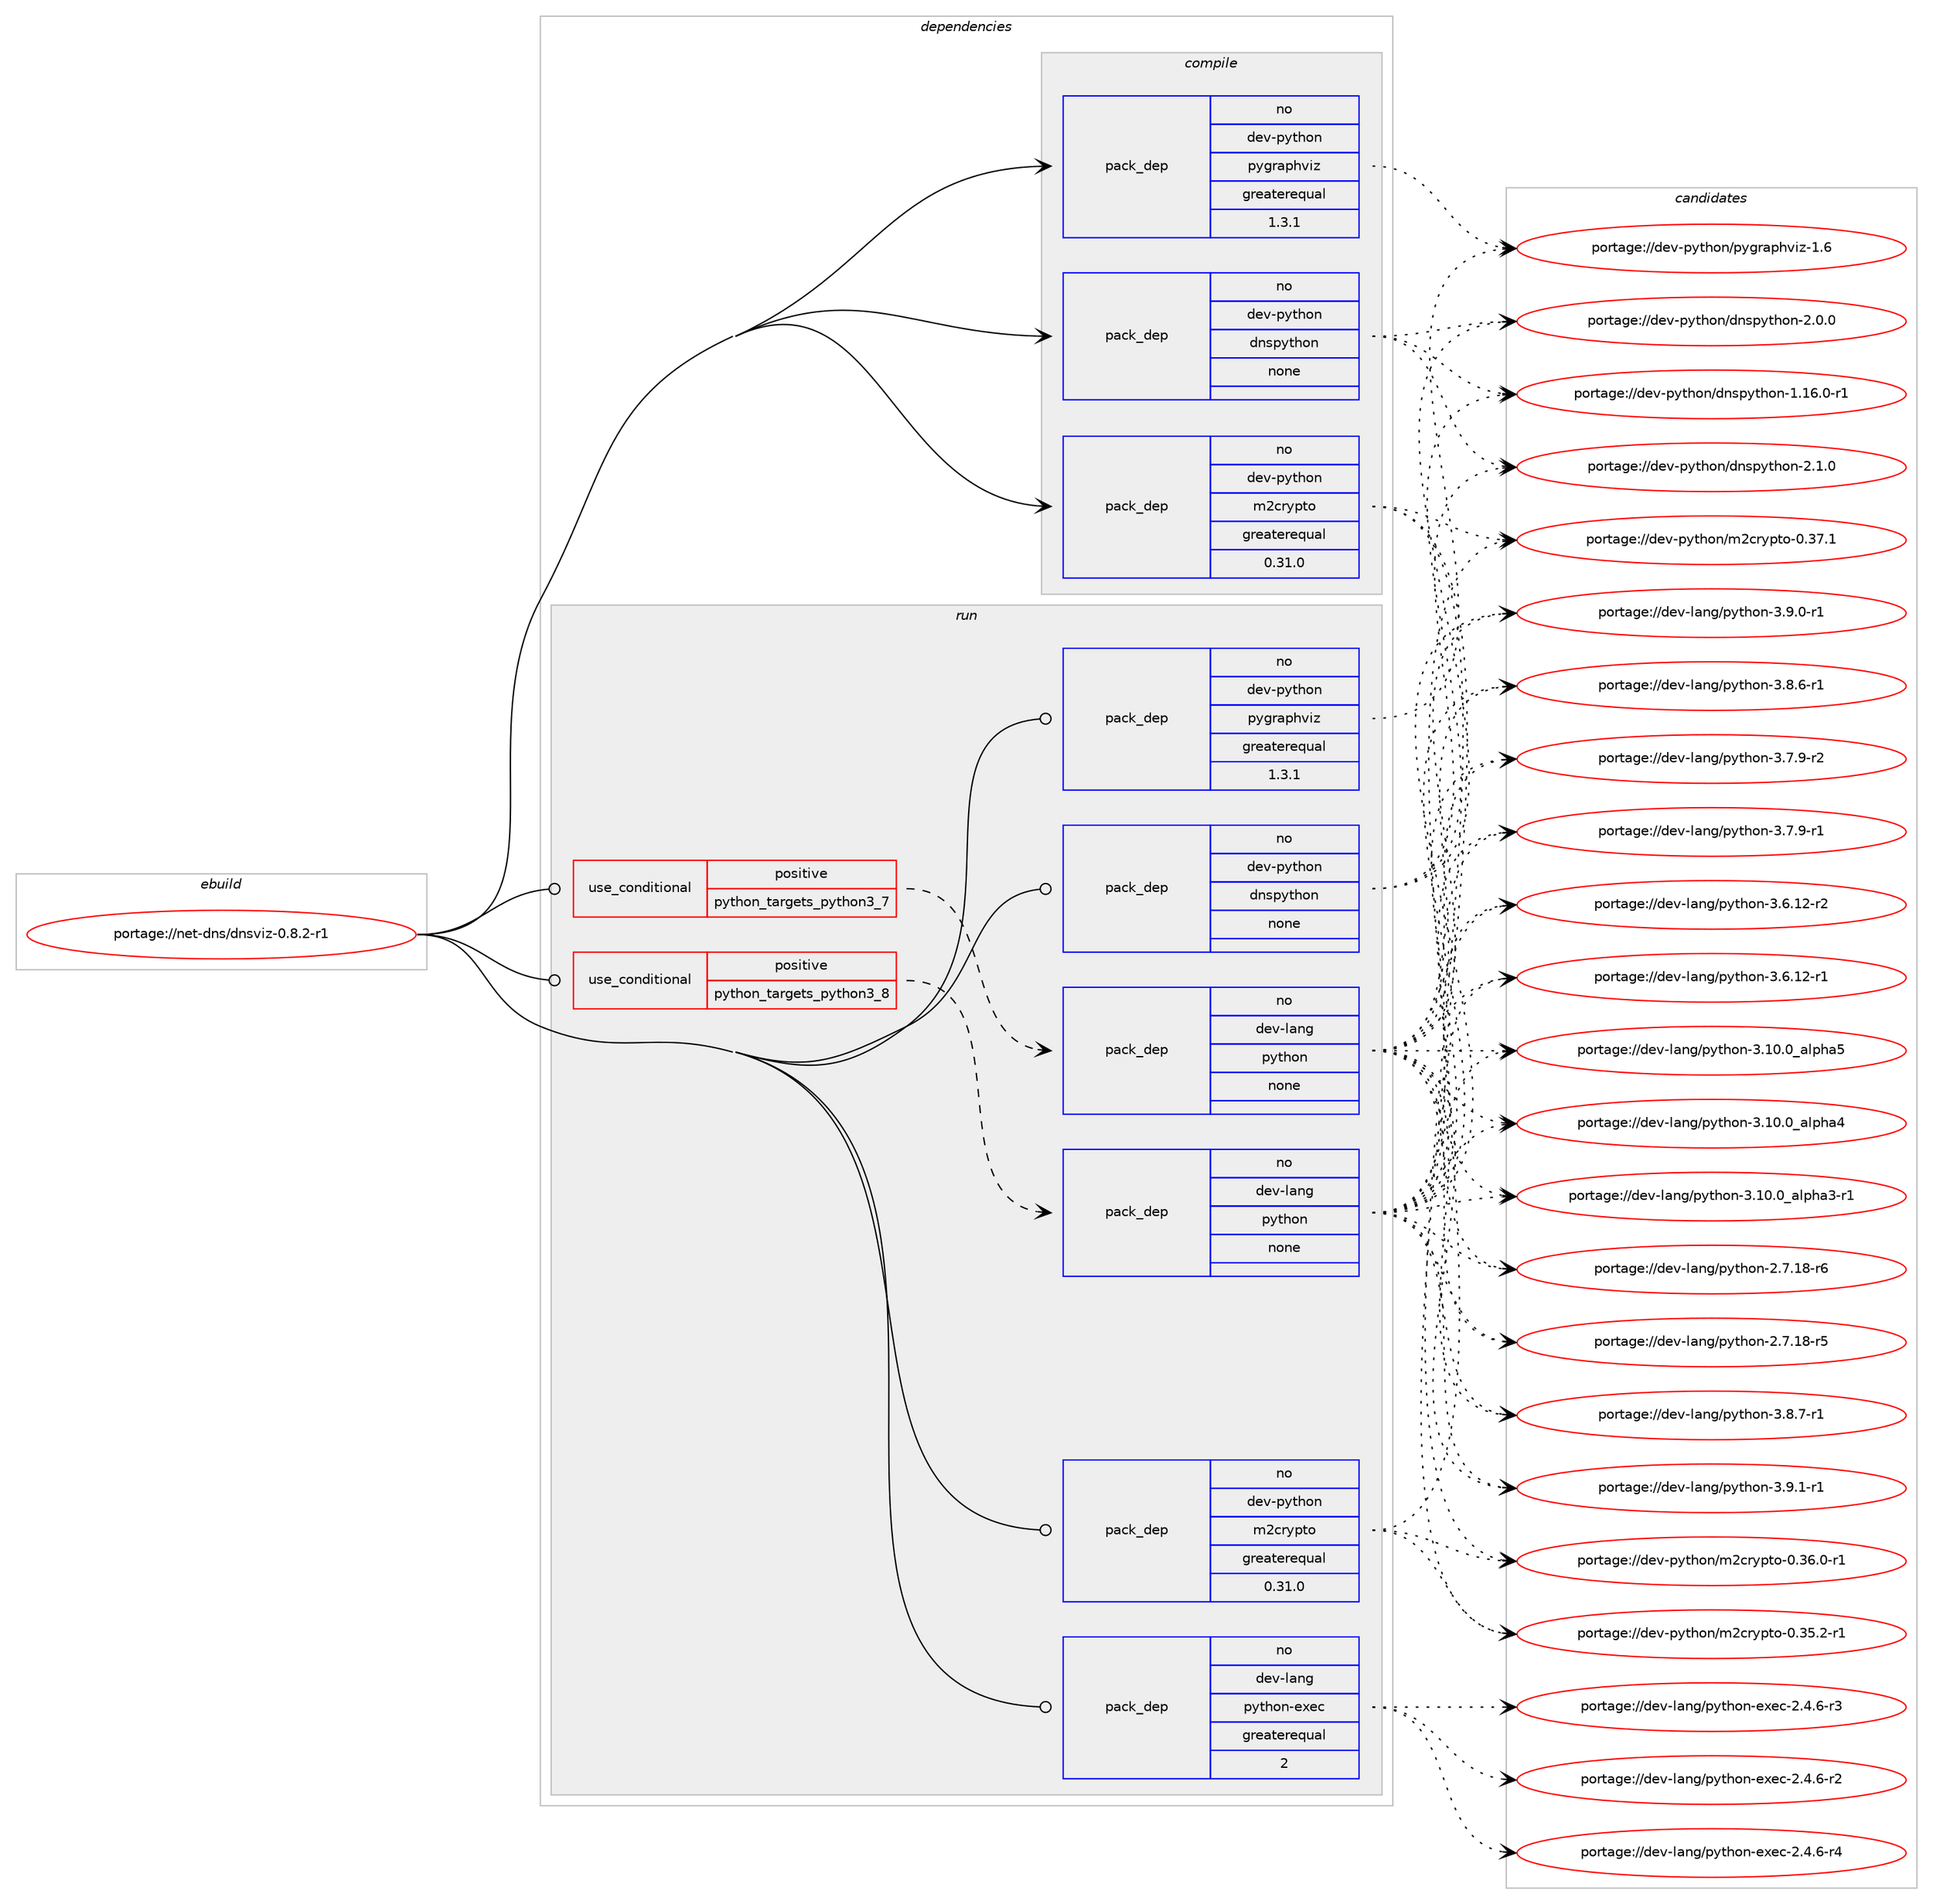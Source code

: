 digraph prolog {

# *************
# Graph options
# *************

newrank=true;
concentrate=true;
compound=true;
graph [rankdir=LR,fontname=Helvetica,fontsize=10,ranksep=1.5];#, ranksep=2.5, nodesep=0.2];
edge  [arrowhead=vee];
node  [fontname=Helvetica,fontsize=10];

# **********
# The ebuild
# **********

subgraph cluster_leftcol {
color=gray;
rank=same;
label=<<i>ebuild</i>>;
id [label="portage://net-dns/dnsviz-0.8.2-r1", color=red, width=4, href="../net-dns/dnsviz-0.8.2-r1.svg"];
}

# ****************
# The dependencies
# ****************

subgraph cluster_midcol {
color=gray;
label=<<i>dependencies</i>>;
subgraph cluster_compile {
fillcolor="#eeeeee";
style=filled;
label=<<i>compile</i>>;
subgraph pack20960 {
dependency30613 [label=<<TABLE BORDER="0" CELLBORDER="1" CELLSPACING="0" CELLPADDING="4" WIDTH="220"><TR><TD ROWSPAN="6" CELLPADDING="30">pack_dep</TD></TR><TR><TD WIDTH="110">no</TD></TR><TR><TD>dev-python</TD></TR><TR><TD>dnspython</TD></TR><TR><TD>none</TD></TR><TR><TD></TD></TR></TABLE>>, shape=none, color=blue];
}
id:e -> dependency30613:w [weight=20,style="solid",arrowhead="vee"];
subgraph pack20961 {
dependency30614 [label=<<TABLE BORDER="0" CELLBORDER="1" CELLSPACING="0" CELLPADDING="4" WIDTH="220"><TR><TD ROWSPAN="6" CELLPADDING="30">pack_dep</TD></TR><TR><TD WIDTH="110">no</TD></TR><TR><TD>dev-python</TD></TR><TR><TD>m2crypto</TD></TR><TR><TD>greaterequal</TD></TR><TR><TD>0.31.0</TD></TR></TABLE>>, shape=none, color=blue];
}
id:e -> dependency30614:w [weight=20,style="solid",arrowhead="vee"];
subgraph pack20962 {
dependency30615 [label=<<TABLE BORDER="0" CELLBORDER="1" CELLSPACING="0" CELLPADDING="4" WIDTH="220"><TR><TD ROWSPAN="6" CELLPADDING="30">pack_dep</TD></TR><TR><TD WIDTH="110">no</TD></TR><TR><TD>dev-python</TD></TR><TR><TD>pygraphviz</TD></TR><TR><TD>greaterequal</TD></TR><TR><TD>1.3.1</TD></TR></TABLE>>, shape=none, color=blue];
}
id:e -> dependency30615:w [weight=20,style="solid",arrowhead="vee"];
}
subgraph cluster_compileandrun {
fillcolor="#eeeeee";
style=filled;
label=<<i>compile and run</i>>;
}
subgraph cluster_run {
fillcolor="#eeeeee";
style=filled;
label=<<i>run</i>>;
subgraph cond9384 {
dependency30616 [label=<<TABLE BORDER="0" CELLBORDER="1" CELLSPACING="0" CELLPADDING="4"><TR><TD ROWSPAN="3" CELLPADDING="10">use_conditional</TD></TR><TR><TD>positive</TD></TR><TR><TD>python_targets_python3_7</TD></TR></TABLE>>, shape=none, color=red];
subgraph pack20963 {
dependency30617 [label=<<TABLE BORDER="0" CELLBORDER="1" CELLSPACING="0" CELLPADDING="4" WIDTH="220"><TR><TD ROWSPAN="6" CELLPADDING="30">pack_dep</TD></TR><TR><TD WIDTH="110">no</TD></TR><TR><TD>dev-lang</TD></TR><TR><TD>python</TD></TR><TR><TD>none</TD></TR><TR><TD></TD></TR></TABLE>>, shape=none, color=blue];
}
dependency30616:e -> dependency30617:w [weight=20,style="dashed",arrowhead="vee"];
}
id:e -> dependency30616:w [weight=20,style="solid",arrowhead="odot"];
subgraph cond9385 {
dependency30618 [label=<<TABLE BORDER="0" CELLBORDER="1" CELLSPACING="0" CELLPADDING="4"><TR><TD ROWSPAN="3" CELLPADDING="10">use_conditional</TD></TR><TR><TD>positive</TD></TR><TR><TD>python_targets_python3_8</TD></TR></TABLE>>, shape=none, color=red];
subgraph pack20964 {
dependency30619 [label=<<TABLE BORDER="0" CELLBORDER="1" CELLSPACING="0" CELLPADDING="4" WIDTH="220"><TR><TD ROWSPAN="6" CELLPADDING="30">pack_dep</TD></TR><TR><TD WIDTH="110">no</TD></TR><TR><TD>dev-lang</TD></TR><TR><TD>python</TD></TR><TR><TD>none</TD></TR><TR><TD></TD></TR></TABLE>>, shape=none, color=blue];
}
dependency30618:e -> dependency30619:w [weight=20,style="dashed",arrowhead="vee"];
}
id:e -> dependency30618:w [weight=20,style="solid",arrowhead="odot"];
subgraph pack20965 {
dependency30620 [label=<<TABLE BORDER="0" CELLBORDER="1" CELLSPACING="0" CELLPADDING="4" WIDTH="220"><TR><TD ROWSPAN="6" CELLPADDING="30">pack_dep</TD></TR><TR><TD WIDTH="110">no</TD></TR><TR><TD>dev-lang</TD></TR><TR><TD>python-exec</TD></TR><TR><TD>greaterequal</TD></TR><TR><TD>2</TD></TR></TABLE>>, shape=none, color=blue];
}
id:e -> dependency30620:w [weight=20,style="solid",arrowhead="odot"];
subgraph pack20966 {
dependency30621 [label=<<TABLE BORDER="0" CELLBORDER="1" CELLSPACING="0" CELLPADDING="4" WIDTH="220"><TR><TD ROWSPAN="6" CELLPADDING="30">pack_dep</TD></TR><TR><TD WIDTH="110">no</TD></TR><TR><TD>dev-python</TD></TR><TR><TD>dnspython</TD></TR><TR><TD>none</TD></TR><TR><TD></TD></TR></TABLE>>, shape=none, color=blue];
}
id:e -> dependency30621:w [weight=20,style="solid",arrowhead="odot"];
subgraph pack20967 {
dependency30622 [label=<<TABLE BORDER="0" CELLBORDER="1" CELLSPACING="0" CELLPADDING="4" WIDTH="220"><TR><TD ROWSPAN="6" CELLPADDING="30">pack_dep</TD></TR><TR><TD WIDTH="110">no</TD></TR><TR><TD>dev-python</TD></TR><TR><TD>m2crypto</TD></TR><TR><TD>greaterequal</TD></TR><TR><TD>0.31.0</TD></TR></TABLE>>, shape=none, color=blue];
}
id:e -> dependency30622:w [weight=20,style="solid",arrowhead="odot"];
subgraph pack20968 {
dependency30623 [label=<<TABLE BORDER="0" CELLBORDER="1" CELLSPACING="0" CELLPADDING="4" WIDTH="220"><TR><TD ROWSPAN="6" CELLPADDING="30">pack_dep</TD></TR><TR><TD WIDTH="110">no</TD></TR><TR><TD>dev-python</TD></TR><TR><TD>pygraphviz</TD></TR><TR><TD>greaterequal</TD></TR><TR><TD>1.3.1</TD></TR></TABLE>>, shape=none, color=blue];
}
id:e -> dependency30623:w [weight=20,style="solid",arrowhead="odot"];
}
}

# **************
# The candidates
# **************

subgraph cluster_choices {
rank=same;
color=gray;
label=<<i>candidates</i>>;

subgraph choice20960 {
color=black;
nodesep=1;
choice1001011184511212111610411111047100110115112121116104111110455046494648 [label="portage://dev-python/dnspython-2.1.0", color=red, width=4,href="../dev-python/dnspython-2.1.0.svg"];
choice1001011184511212111610411111047100110115112121116104111110455046484648 [label="portage://dev-python/dnspython-2.0.0", color=red, width=4,href="../dev-python/dnspython-2.0.0.svg"];
choice1001011184511212111610411111047100110115112121116104111110454946495446484511449 [label="portage://dev-python/dnspython-1.16.0-r1", color=red, width=4,href="../dev-python/dnspython-1.16.0-r1.svg"];
dependency30613:e -> choice1001011184511212111610411111047100110115112121116104111110455046494648:w [style=dotted,weight="100"];
dependency30613:e -> choice1001011184511212111610411111047100110115112121116104111110455046484648:w [style=dotted,weight="100"];
dependency30613:e -> choice1001011184511212111610411111047100110115112121116104111110454946495446484511449:w [style=dotted,weight="100"];
}
subgraph choice20961 {
color=black;
nodesep=1;
choice1001011184511212111610411111047109509911412111211611145484651554649 [label="portage://dev-python/m2crypto-0.37.1", color=red, width=4,href="../dev-python/m2crypto-0.37.1.svg"];
choice10010111845112121116104111110471095099114121112116111454846515446484511449 [label="portage://dev-python/m2crypto-0.36.0-r1", color=red, width=4,href="../dev-python/m2crypto-0.36.0-r1.svg"];
choice10010111845112121116104111110471095099114121112116111454846515346504511449 [label="portage://dev-python/m2crypto-0.35.2-r1", color=red, width=4,href="../dev-python/m2crypto-0.35.2-r1.svg"];
dependency30614:e -> choice1001011184511212111610411111047109509911412111211611145484651554649:w [style=dotted,weight="100"];
dependency30614:e -> choice10010111845112121116104111110471095099114121112116111454846515446484511449:w [style=dotted,weight="100"];
dependency30614:e -> choice10010111845112121116104111110471095099114121112116111454846515346504511449:w [style=dotted,weight="100"];
}
subgraph choice20962 {
color=black;
nodesep=1;
choice10010111845112121116104111110471121211031149711210411810512245494654 [label="portage://dev-python/pygraphviz-1.6", color=red, width=4,href="../dev-python/pygraphviz-1.6.svg"];
dependency30615:e -> choice10010111845112121116104111110471121211031149711210411810512245494654:w [style=dotted,weight="100"];
}
subgraph choice20963 {
color=black;
nodesep=1;
choice1001011184510897110103471121211161041111104551465746494511449 [label="portage://dev-lang/python-3.9.1-r1", color=red, width=4,href="../dev-lang/python-3.9.1-r1.svg"];
choice1001011184510897110103471121211161041111104551465746484511449 [label="portage://dev-lang/python-3.9.0-r1", color=red, width=4,href="../dev-lang/python-3.9.0-r1.svg"];
choice1001011184510897110103471121211161041111104551465646554511449 [label="portage://dev-lang/python-3.8.7-r1", color=red, width=4,href="../dev-lang/python-3.8.7-r1.svg"];
choice1001011184510897110103471121211161041111104551465646544511449 [label="portage://dev-lang/python-3.8.6-r1", color=red, width=4,href="../dev-lang/python-3.8.6-r1.svg"];
choice1001011184510897110103471121211161041111104551465546574511450 [label="portage://dev-lang/python-3.7.9-r2", color=red, width=4,href="../dev-lang/python-3.7.9-r2.svg"];
choice1001011184510897110103471121211161041111104551465546574511449 [label="portage://dev-lang/python-3.7.9-r1", color=red, width=4,href="../dev-lang/python-3.7.9-r1.svg"];
choice100101118451089711010347112121116104111110455146544649504511450 [label="portage://dev-lang/python-3.6.12-r2", color=red, width=4,href="../dev-lang/python-3.6.12-r2.svg"];
choice100101118451089711010347112121116104111110455146544649504511449 [label="portage://dev-lang/python-3.6.12-r1", color=red, width=4,href="../dev-lang/python-3.6.12-r1.svg"];
choice1001011184510897110103471121211161041111104551464948464895971081121049753 [label="portage://dev-lang/python-3.10.0_alpha5", color=red, width=4,href="../dev-lang/python-3.10.0_alpha5.svg"];
choice1001011184510897110103471121211161041111104551464948464895971081121049752 [label="portage://dev-lang/python-3.10.0_alpha4", color=red, width=4,href="../dev-lang/python-3.10.0_alpha4.svg"];
choice10010111845108971101034711212111610411111045514649484648959710811210497514511449 [label="portage://dev-lang/python-3.10.0_alpha3-r1", color=red, width=4,href="../dev-lang/python-3.10.0_alpha3-r1.svg"];
choice100101118451089711010347112121116104111110455046554649564511454 [label="portage://dev-lang/python-2.7.18-r6", color=red, width=4,href="../dev-lang/python-2.7.18-r6.svg"];
choice100101118451089711010347112121116104111110455046554649564511453 [label="portage://dev-lang/python-2.7.18-r5", color=red, width=4,href="../dev-lang/python-2.7.18-r5.svg"];
dependency30617:e -> choice1001011184510897110103471121211161041111104551465746494511449:w [style=dotted,weight="100"];
dependency30617:e -> choice1001011184510897110103471121211161041111104551465746484511449:w [style=dotted,weight="100"];
dependency30617:e -> choice1001011184510897110103471121211161041111104551465646554511449:w [style=dotted,weight="100"];
dependency30617:e -> choice1001011184510897110103471121211161041111104551465646544511449:w [style=dotted,weight="100"];
dependency30617:e -> choice1001011184510897110103471121211161041111104551465546574511450:w [style=dotted,weight="100"];
dependency30617:e -> choice1001011184510897110103471121211161041111104551465546574511449:w [style=dotted,weight="100"];
dependency30617:e -> choice100101118451089711010347112121116104111110455146544649504511450:w [style=dotted,weight="100"];
dependency30617:e -> choice100101118451089711010347112121116104111110455146544649504511449:w [style=dotted,weight="100"];
dependency30617:e -> choice1001011184510897110103471121211161041111104551464948464895971081121049753:w [style=dotted,weight="100"];
dependency30617:e -> choice1001011184510897110103471121211161041111104551464948464895971081121049752:w [style=dotted,weight="100"];
dependency30617:e -> choice10010111845108971101034711212111610411111045514649484648959710811210497514511449:w [style=dotted,weight="100"];
dependency30617:e -> choice100101118451089711010347112121116104111110455046554649564511454:w [style=dotted,weight="100"];
dependency30617:e -> choice100101118451089711010347112121116104111110455046554649564511453:w [style=dotted,weight="100"];
}
subgraph choice20964 {
color=black;
nodesep=1;
choice1001011184510897110103471121211161041111104551465746494511449 [label="portage://dev-lang/python-3.9.1-r1", color=red, width=4,href="../dev-lang/python-3.9.1-r1.svg"];
choice1001011184510897110103471121211161041111104551465746484511449 [label="portage://dev-lang/python-3.9.0-r1", color=red, width=4,href="../dev-lang/python-3.9.0-r1.svg"];
choice1001011184510897110103471121211161041111104551465646554511449 [label="portage://dev-lang/python-3.8.7-r1", color=red, width=4,href="../dev-lang/python-3.8.7-r1.svg"];
choice1001011184510897110103471121211161041111104551465646544511449 [label="portage://dev-lang/python-3.8.6-r1", color=red, width=4,href="../dev-lang/python-3.8.6-r1.svg"];
choice1001011184510897110103471121211161041111104551465546574511450 [label="portage://dev-lang/python-3.7.9-r2", color=red, width=4,href="../dev-lang/python-3.7.9-r2.svg"];
choice1001011184510897110103471121211161041111104551465546574511449 [label="portage://dev-lang/python-3.7.9-r1", color=red, width=4,href="../dev-lang/python-3.7.9-r1.svg"];
choice100101118451089711010347112121116104111110455146544649504511450 [label="portage://dev-lang/python-3.6.12-r2", color=red, width=4,href="../dev-lang/python-3.6.12-r2.svg"];
choice100101118451089711010347112121116104111110455146544649504511449 [label="portage://dev-lang/python-3.6.12-r1", color=red, width=4,href="../dev-lang/python-3.6.12-r1.svg"];
choice1001011184510897110103471121211161041111104551464948464895971081121049753 [label="portage://dev-lang/python-3.10.0_alpha5", color=red, width=4,href="../dev-lang/python-3.10.0_alpha5.svg"];
choice1001011184510897110103471121211161041111104551464948464895971081121049752 [label="portage://dev-lang/python-3.10.0_alpha4", color=red, width=4,href="../dev-lang/python-3.10.0_alpha4.svg"];
choice10010111845108971101034711212111610411111045514649484648959710811210497514511449 [label="portage://dev-lang/python-3.10.0_alpha3-r1", color=red, width=4,href="../dev-lang/python-3.10.0_alpha3-r1.svg"];
choice100101118451089711010347112121116104111110455046554649564511454 [label="portage://dev-lang/python-2.7.18-r6", color=red, width=4,href="../dev-lang/python-2.7.18-r6.svg"];
choice100101118451089711010347112121116104111110455046554649564511453 [label="portage://dev-lang/python-2.7.18-r5", color=red, width=4,href="../dev-lang/python-2.7.18-r5.svg"];
dependency30619:e -> choice1001011184510897110103471121211161041111104551465746494511449:w [style=dotted,weight="100"];
dependency30619:e -> choice1001011184510897110103471121211161041111104551465746484511449:w [style=dotted,weight="100"];
dependency30619:e -> choice1001011184510897110103471121211161041111104551465646554511449:w [style=dotted,weight="100"];
dependency30619:e -> choice1001011184510897110103471121211161041111104551465646544511449:w [style=dotted,weight="100"];
dependency30619:e -> choice1001011184510897110103471121211161041111104551465546574511450:w [style=dotted,weight="100"];
dependency30619:e -> choice1001011184510897110103471121211161041111104551465546574511449:w [style=dotted,weight="100"];
dependency30619:e -> choice100101118451089711010347112121116104111110455146544649504511450:w [style=dotted,weight="100"];
dependency30619:e -> choice100101118451089711010347112121116104111110455146544649504511449:w [style=dotted,weight="100"];
dependency30619:e -> choice1001011184510897110103471121211161041111104551464948464895971081121049753:w [style=dotted,weight="100"];
dependency30619:e -> choice1001011184510897110103471121211161041111104551464948464895971081121049752:w [style=dotted,weight="100"];
dependency30619:e -> choice10010111845108971101034711212111610411111045514649484648959710811210497514511449:w [style=dotted,weight="100"];
dependency30619:e -> choice100101118451089711010347112121116104111110455046554649564511454:w [style=dotted,weight="100"];
dependency30619:e -> choice100101118451089711010347112121116104111110455046554649564511453:w [style=dotted,weight="100"];
}
subgraph choice20965 {
color=black;
nodesep=1;
choice10010111845108971101034711212111610411111045101120101994550465246544511452 [label="portage://dev-lang/python-exec-2.4.6-r4", color=red, width=4,href="../dev-lang/python-exec-2.4.6-r4.svg"];
choice10010111845108971101034711212111610411111045101120101994550465246544511451 [label="portage://dev-lang/python-exec-2.4.6-r3", color=red, width=4,href="../dev-lang/python-exec-2.4.6-r3.svg"];
choice10010111845108971101034711212111610411111045101120101994550465246544511450 [label="portage://dev-lang/python-exec-2.4.6-r2", color=red, width=4,href="../dev-lang/python-exec-2.4.6-r2.svg"];
dependency30620:e -> choice10010111845108971101034711212111610411111045101120101994550465246544511452:w [style=dotted,weight="100"];
dependency30620:e -> choice10010111845108971101034711212111610411111045101120101994550465246544511451:w [style=dotted,weight="100"];
dependency30620:e -> choice10010111845108971101034711212111610411111045101120101994550465246544511450:w [style=dotted,weight="100"];
}
subgraph choice20966 {
color=black;
nodesep=1;
choice1001011184511212111610411111047100110115112121116104111110455046494648 [label="portage://dev-python/dnspython-2.1.0", color=red, width=4,href="../dev-python/dnspython-2.1.0.svg"];
choice1001011184511212111610411111047100110115112121116104111110455046484648 [label="portage://dev-python/dnspython-2.0.0", color=red, width=4,href="../dev-python/dnspython-2.0.0.svg"];
choice1001011184511212111610411111047100110115112121116104111110454946495446484511449 [label="portage://dev-python/dnspython-1.16.0-r1", color=red, width=4,href="../dev-python/dnspython-1.16.0-r1.svg"];
dependency30621:e -> choice1001011184511212111610411111047100110115112121116104111110455046494648:w [style=dotted,weight="100"];
dependency30621:e -> choice1001011184511212111610411111047100110115112121116104111110455046484648:w [style=dotted,weight="100"];
dependency30621:e -> choice1001011184511212111610411111047100110115112121116104111110454946495446484511449:w [style=dotted,weight="100"];
}
subgraph choice20967 {
color=black;
nodesep=1;
choice1001011184511212111610411111047109509911412111211611145484651554649 [label="portage://dev-python/m2crypto-0.37.1", color=red, width=4,href="../dev-python/m2crypto-0.37.1.svg"];
choice10010111845112121116104111110471095099114121112116111454846515446484511449 [label="portage://dev-python/m2crypto-0.36.0-r1", color=red, width=4,href="../dev-python/m2crypto-0.36.0-r1.svg"];
choice10010111845112121116104111110471095099114121112116111454846515346504511449 [label="portage://dev-python/m2crypto-0.35.2-r1", color=red, width=4,href="../dev-python/m2crypto-0.35.2-r1.svg"];
dependency30622:e -> choice1001011184511212111610411111047109509911412111211611145484651554649:w [style=dotted,weight="100"];
dependency30622:e -> choice10010111845112121116104111110471095099114121112116111454846515446484511449:w [style=dotted,weight="100"];
dependency30622:e -> choice10010111845112121116104111110471095099114121112116111454846515346504511449:w [style=dotted,weight="100"];
}
subgraph choice20968 {
color=black;
nodesep=1;
choice10010111845112121116104111110471121211031149711210411810512245494654 [label="portage://dev-python/pygraphviz-1.6", color=red, width=4,href="../dev-python/pygraphviz-1.6.svg"];
dependency30623:e -> choice10010111845112121116104111110471121211031149711210411810512245494654:w [style=dotted,weight="100"];
}
}

}

